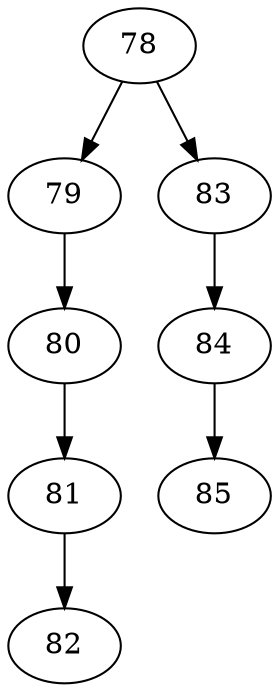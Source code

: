 digraph {
  78 -> 79 ["action" = 0]
  79 -> 80 ["action" = 0]
  80 -> 81 ["action" = 1]
  81 -> 82 ["action" = 2]
  78 -> 83 ["action" = 0]
  83 -> 84 ["action" = 0]
  84 -> 85 ["action" = 2]
}